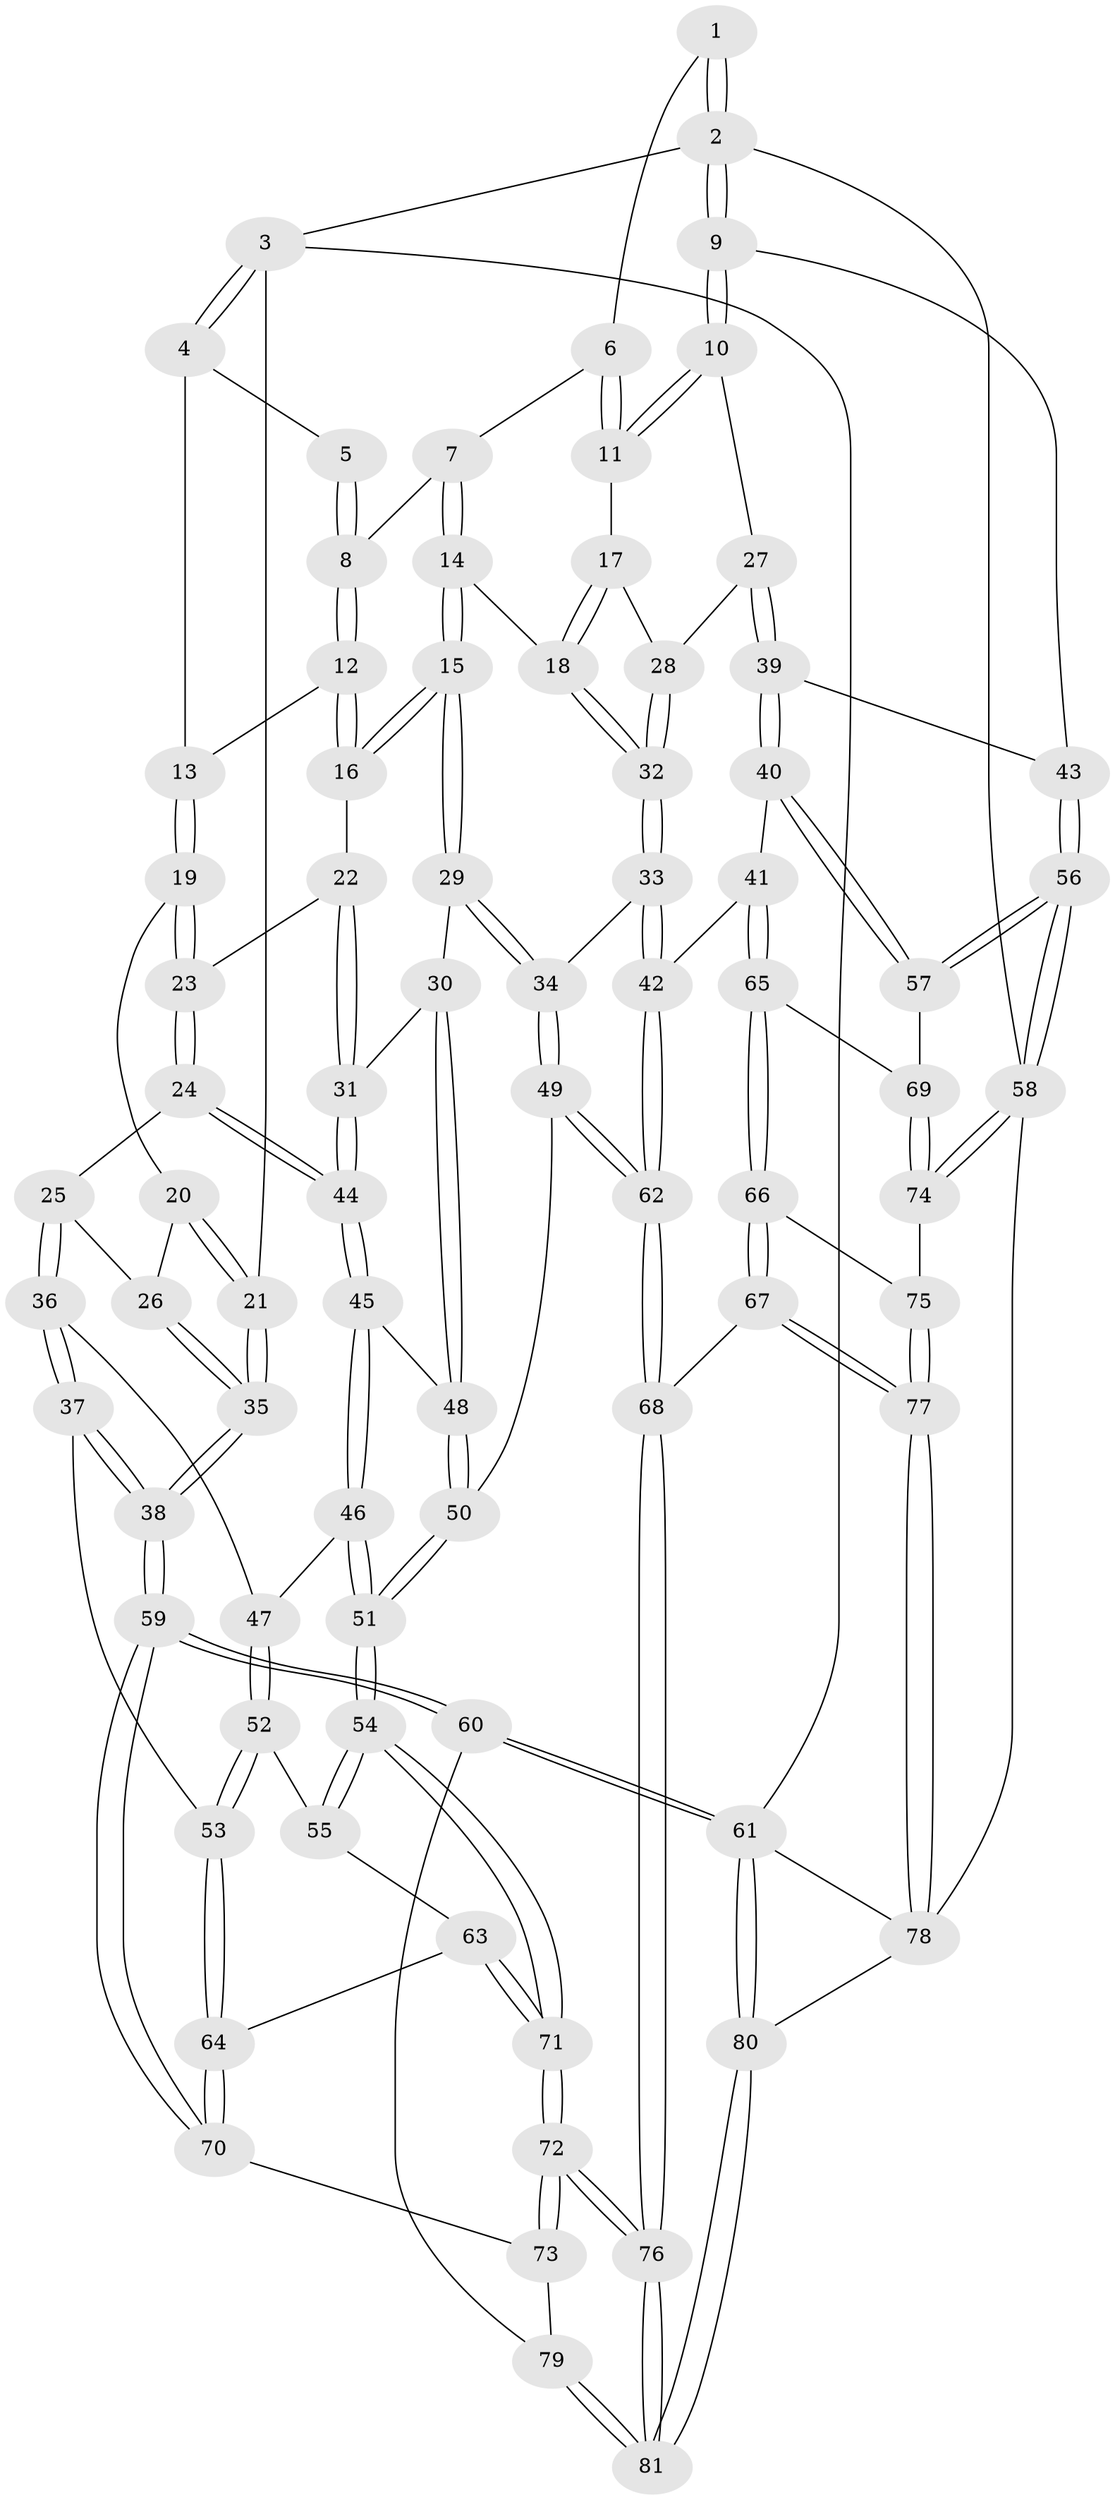 // Generated by graph-tools (version 1.1) at 2025/17/03/09/25 04:17:21]
// undirected, 81 vertices, 199 edges
graph export_dot {
graph [start="1"]
  node [color=gray90,style=filled];
  1 [pos="+0.7712759866865665+0"];
  2 [pos="+1+0"];
  3 [pos="+0+0"];
  4 [pos="+0+0"];
  5 [pos="+0.39359145472212+0"];
  6 [pos="+0.7363589602104822+0"];
  7 [pos="+0.5692197204579237+0.11203537975129521"];
  8 [pos="+0.3898963317016912+0.0012948617241543366"];
  9 [pos="+1+0.07993958638269187"];
  10 [pos="+0.954279063896246+0.208692410833861"];
  11 [pos="+0.7782940140533058+0.14015508829084794"];
  12 [pos="+0.32194583935131854+0.11376737371853785"];
  13 [pos="+0.22270186830084898+0.135983133360776"];
  14 [pos="+0.6027228917553685+0.23750283878162692"];
  15 [pos="+0.5909011999277246+0.2500289456411232"];
  16 [pos="+0.3810359125580755+0.21495772141584615"];
  17 [pos="+0.6631127452671173+0.22112097157907015"];
  18 [pos="+0.6150613762365676+0.23641222939766005"];
  19 [pos="+0.19762303389888208+0.15918777669851783"];
  20 [pos="+0.17834947559405243+0.16462943112550177"];
  21 [pos="+0+0"];
  22 [pos="+0.36720249557830015+0.2624209094969413"];
  23 [pos="+0.23662007963134246+0.33128532810608385"];
  24 [pos="+0.23325578661496166+0.34147425057913955"];
  25 [pos="+0.1172132395220303+0.32674786949414014"];
  26 [pos="+0.02412963143192897+0.2636491958130285"];
  27 [pos="+0.9013088948519901+0.2938099911695767"];
  28 [pos="+0.8088497804887125+0.31209577321547843"];
  29 [pos="+0.564217966683581+0.3633463258905097"];
  30 [pos="+0.43150784530549535+0.39218856885991"];
  31 [pos="+0.3901160879640051+0.35432571515047384"];
  32 [pos="+0.754700533384397+0.37386872362315055"];
  33 [pos="+0.746478177887248+0.4806661203102365"];
  34 [pos="+0.6085153032930729+0.46168661846936676"];
  35 [pos="+0+0.2923719135515324"];
  36 [pos="+0.1309937872647938+0.4280060054771192"];
  37 [pos="+0+0.4490980524704554"];
  38 [pos="+0+0.4272599431802203"];
  39 [pos="+0.8990551021468912+0.4052279932704996"];
  40 [pos="+0.8859835511365164+0.47981984815362283"];
  41 [pos="+0.8216752852893925+0.5169840502685153"];
  42 [pos="+0.7899190463311891+0.5108691209997926"];
  43 [pos="+1+0.3610620862128581"];
  44 [pos="+0.2489915886343847+0.40208580517579784"];
  45 [pos="+0.24839650002210467+0.40577911201767325"];
  46 [pos="+0.24079587004951442+0.4292646678225055"];
  47 [pos="+0.1891760349772893+0.4586796412533808"];
  48 [pos="+0.4114715564394946+0.4392921239286863"];
  49 [pos="+0.5650052457706013+0.5367182996806431"];
  50 [pos="+0.38468930032238663+0.579015577248083"];
  51 [pos="+0.3781938122017438+0.5848021533152844"];
  52 [pos="+0.1716172062583165+0.5015713496533839"];
  53 [pos="+0.08538124249722676+0.5438271257808154"];
  54 [pos="+0.36227172534435637+0.6253309807789241"];
  55 [pos="+0.20051522207879688+0.5610919175597618"];
  56 [pos="+1+0.5277773167848725"];
  57 [pos="+1+0.5271720753489053"];
  58 [pos="+1+0.8073487557711372"];
  59 [pos="+0+0.6979977204852336"];
  60 [pos="+0+0.8646364474918988"];
  61 [pos="+0+1"];
  62 [pos="+0.6365231221923933+0.7151027920657477"];
  63 [pos="+0.1453752065196205+0.6397825869468772"];
  64 [pos="+0.1074168518475296+0.62836097323841"];
  65 [pos="+0.8482007201094314+0.6173021791923636"];
  66 [pos="+0.7827885428834247+0.7660469398028122"];
  67 [pos="+0.6799340513201122+0.808289108617431"];
  68 [pos="+0.6343036503520879+0.8049124617284938"];
  69 [pos="+0.9308730181022103+0.6578213788909822"];
  70 [pos="+0.01855391673473506+0.69302808157991"];
  71 [pos="+0.3421307546779937+0.8461177789949119"];
  72 [pos="+0.34556281670499434+0.8688760820396564"];
  73 [pos="+0.17803922043639014+0.823034512770398"];
  74 [pos="+1+0.7985405382997979"];
  75 [pos="+0.9773681260063534+0.8092846980894326"];
  76 [pos="+0.39462384415869994+0.9562861881759761"];
  77 [pos="+0.8626005179509528+0.9980307305172148"];
  78 [pos="+0.913729968501218+1"];
  79 [pos="+0+0.8621884946304369"];
  80 [pos="+0.3815665297014217+1"];
  81 [pos="+0.3854955955206317+1"];
  1 -- 2;
  1 -- 2;
  1 -- 6;
  2 -- 3;
  2 -- 9;
  2 -- 9;
  2 -- 58;
  3 -- 4;
  3 -- 4;
  3 -- 21;
  3 -- 61;
  4 -- 5;
  4 -- 13;
  5 -- 8;
  5 -- 8;
  6 -- 7;
  6 -- 11;
  6 -- 11;
  7 -- 8;
  7 -- 14;
  7 -- 14;
  8 -- 12;
  8 -- 12;
  9 -- 10;
  9 -- 10;
  9 -- 43;
  10 -- 11;
  10 -- 11;
  10 -- 27;
  11 -- 17;
  12 -- 13;
  12 -- 16;
  12 -- 16;
  13 -- 19;
  13 -- 19;
  14 -- 15;
  14 -- 15;
  14 -- 18;
  15 -- 16;
  15 -- 16;
  15 -- 29;
  15 -- 29;
  16 -- 22;
  17 -- 18;
  17 -- 18;
  17 -- 28;
  18 -- 32;
  18 -- 32;
  19 -- 20;
  19 -- 23;
  19 -- 23;
  20 -- 21;
  20 -- 21;
  20 -- 26;
  21 -- 35;
  21 -- 35;
  22 -- 23;
  22 -- 31;
  22 -- 31;
  23 -- 24;
  23 -- 24;
  24 -- 25;
  24 -- 44;
  24 -- 44;
  25 -- 26;
  25 -- 36;
  25 -- 36;
  26 -- 35;
  26 -- 35;
  27 -- 28;
  27 -- 39;
  27 -- 39;
  28 -- 32;
  28 -- 32;
  29 -- 30;
  29 -- 34;
  29 -- 34;
  30 -- 31;
  30 -- 48;
  30 -- 48;
  31 -- 44;
  31 -- 44;
  32 -- 33;
  32 -- 33;
  33 -- 34;
  33 -- 42;
  33 -- 42;
  34 -- 49;
  34 -- 49;
  35 -- 38;
  35 -- 38;
  36 -- 37;
  36 -- 37;
  36 -- 47;
  37 -- 38;
  37 -- 38;
  37 -- 53;
  38 -- 59;
  38 -- 59;
  39 -- 40;
  39 -- 40;
  39 -- 43;
  40 -- 41;
  40 -- 57;
  40 -- 57;
  41 -- 42;
  41 -- 65;
  41 -- 65;
  42 -- 62;
  42 -- 62;
  43 -- 56;
  43 -- 56;
  44 -- 45;
  44 -- 45;
  45 -- 46;
  45 -- 46;
  45 -- 48;
  46 -- 47;
  46 -- 51;
  46 -- 51;
  47 -- 52;
  47 -- 52;
  48 -- 50;
  48 -- 50;
  49 -- 50;
  49 -- 62;
  49 -- 62;
  50 -- 51;
  50 -- 51;
  51 -- 54;
  51 -- 54;
  52 -- 53;
  52 -- 53;
  52 -- 55;
  53 -- 64;
  53 -- 64;
  54 -- 55;
  54 -- 55;
  54 -- 71;
  54 -- 71;
  55 -- 63;
  56 -- 57;
  56 -- 57;
  56 -- 58;
  56 -- 58;
  57 -- 69;
  58 -- 74;
  58 -- 74;
  58 -- 78;
  59 -- 60;
  59 -- 60;
  59 -- 70;
  59 -- 70;
  60 -- 61;
  60 -- 61;
  60 -- 79;
  61 -- 80;
  61 -- 80;
  61 -- 78;
  62 -- 68;
  62 -- 68;
  63 -- 64;
  63 -- 71;
  63 -- 71;
  64 -- 70;
  64 -- 70;
  65 -- 66;
  65 -- 66;
  65 -- 69;
  66 -- 67;
  66 -- 67;
  66 -- 75;
  67 -- 68;
  67 -- 77;
  67 -- 77;
  68 -- 76;
  68 -- 76;
  69 -- 74;
  69 -- 74;
  70 -- 73;
  71 -- 72;
  71 -- 72;
  72 -- 73;
  72 -- 73;
  72 -- 76;
  72 -- 76;
  73 -- 79;
  74 -- 75;
  75 -- 77;
  75 -- 77;
  76 -- 81;
  76 -- 81;
  77 -- 78;
  77 -- 78;
  78 -- 80;
  79 -- 81;
  79 -- 81;
  80 -- 81;
  80 -- 81;
}
